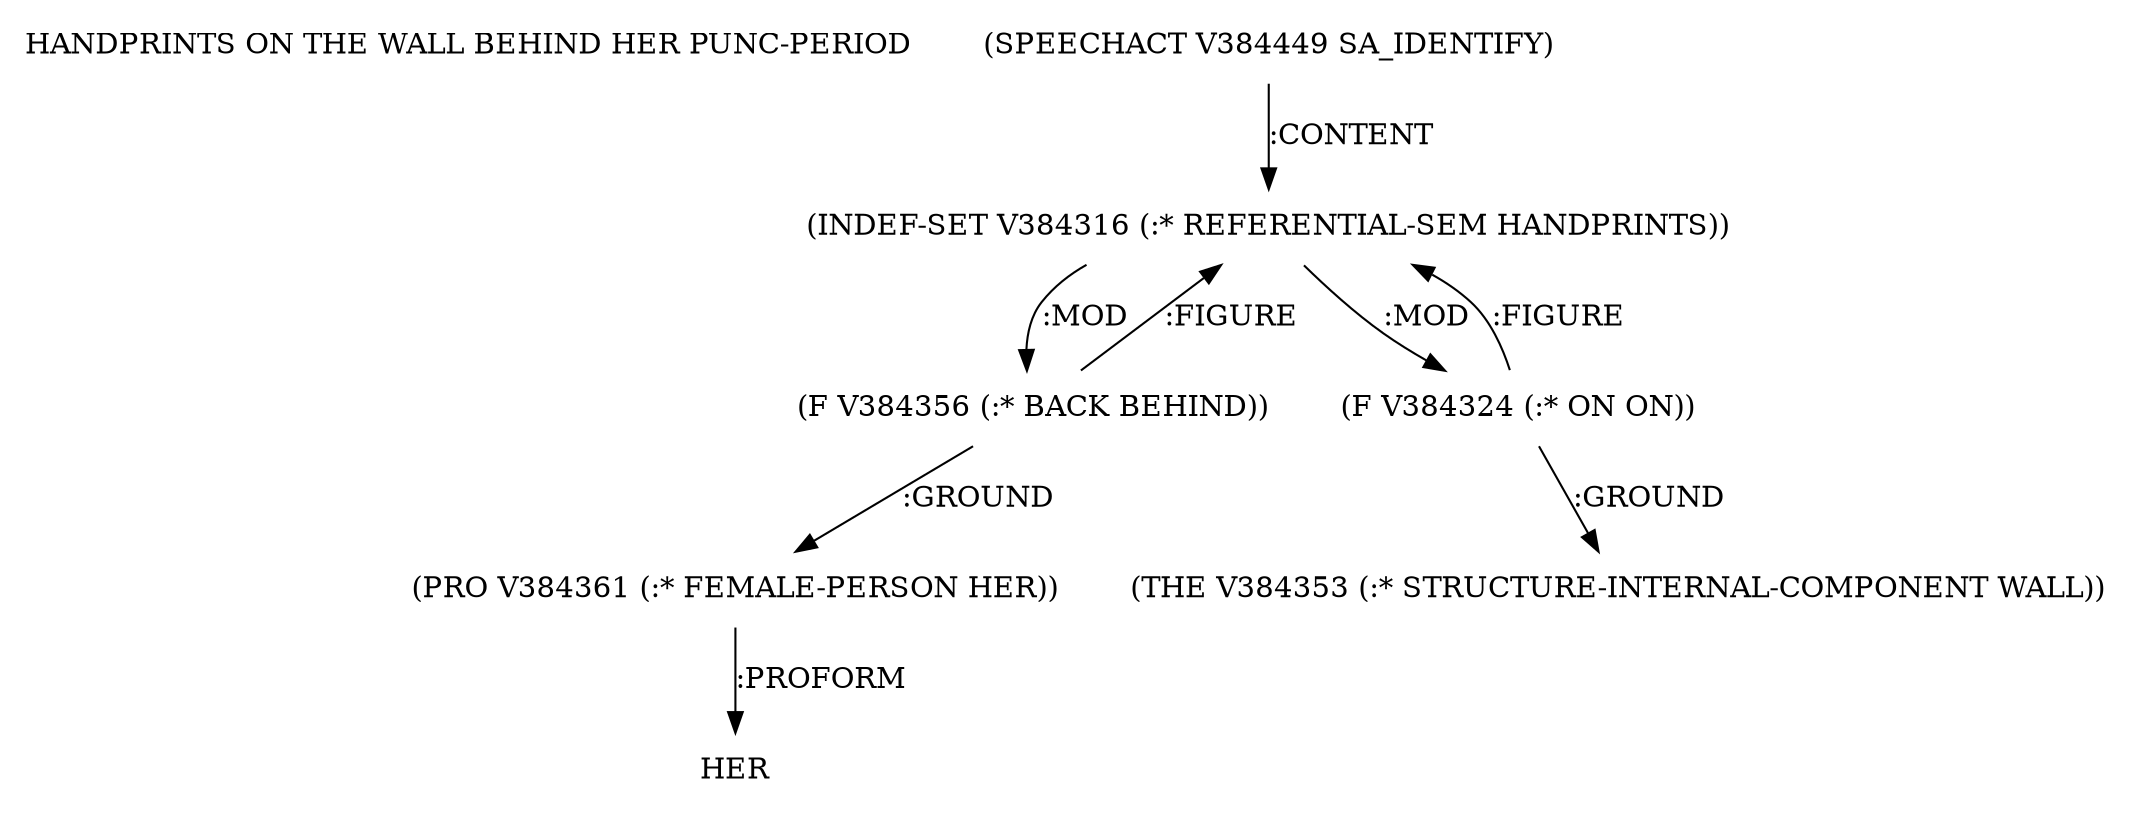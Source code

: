 digraph Terms {
  node [shape=none]
  "HANDPRINTS ON THE WALL BEHIND HER PUNC-PERIOD"
  "V384449" [label="(SPEECHACT V384449 SA_IDENTIFY)"]
  "V384449" -> "V384316" [label=":CONTENT"]
  "V384316" [label="(INDEF-SET V384316 (:* REFERENTIAL-SEM HANDPRINTS))"]
  "V384316" -> "V384356" [label=":MOD"]
  "V384316" -> "V384324" [label=":MOD"]
  "V384324" [label="(F V384324 (:* ON ON))"]
  "V384324" -> "V384353" [label=":GROUND"]
  "V384324" -> "V384316" [label=":FIGURE"]
  "V384353" [label="(THE V384353 (:* STRUCTURE-INTERNAL-COMPONENT WALL))"]
  "V384356" [label="(F V384356 (:* BACK BEHIND))"]
  "V384356" -> "V384361" [label=":GROUND"]
  "V384356" -> "V384316" [label=":FIGURE"]
  "V384361" [label="(PRO V384361 (:* FEMALE-PERSON HER))"]
  "V384361" -> "NT384707" [label=":PROFORM"]
  "NT384707" [label="HER"]
}

